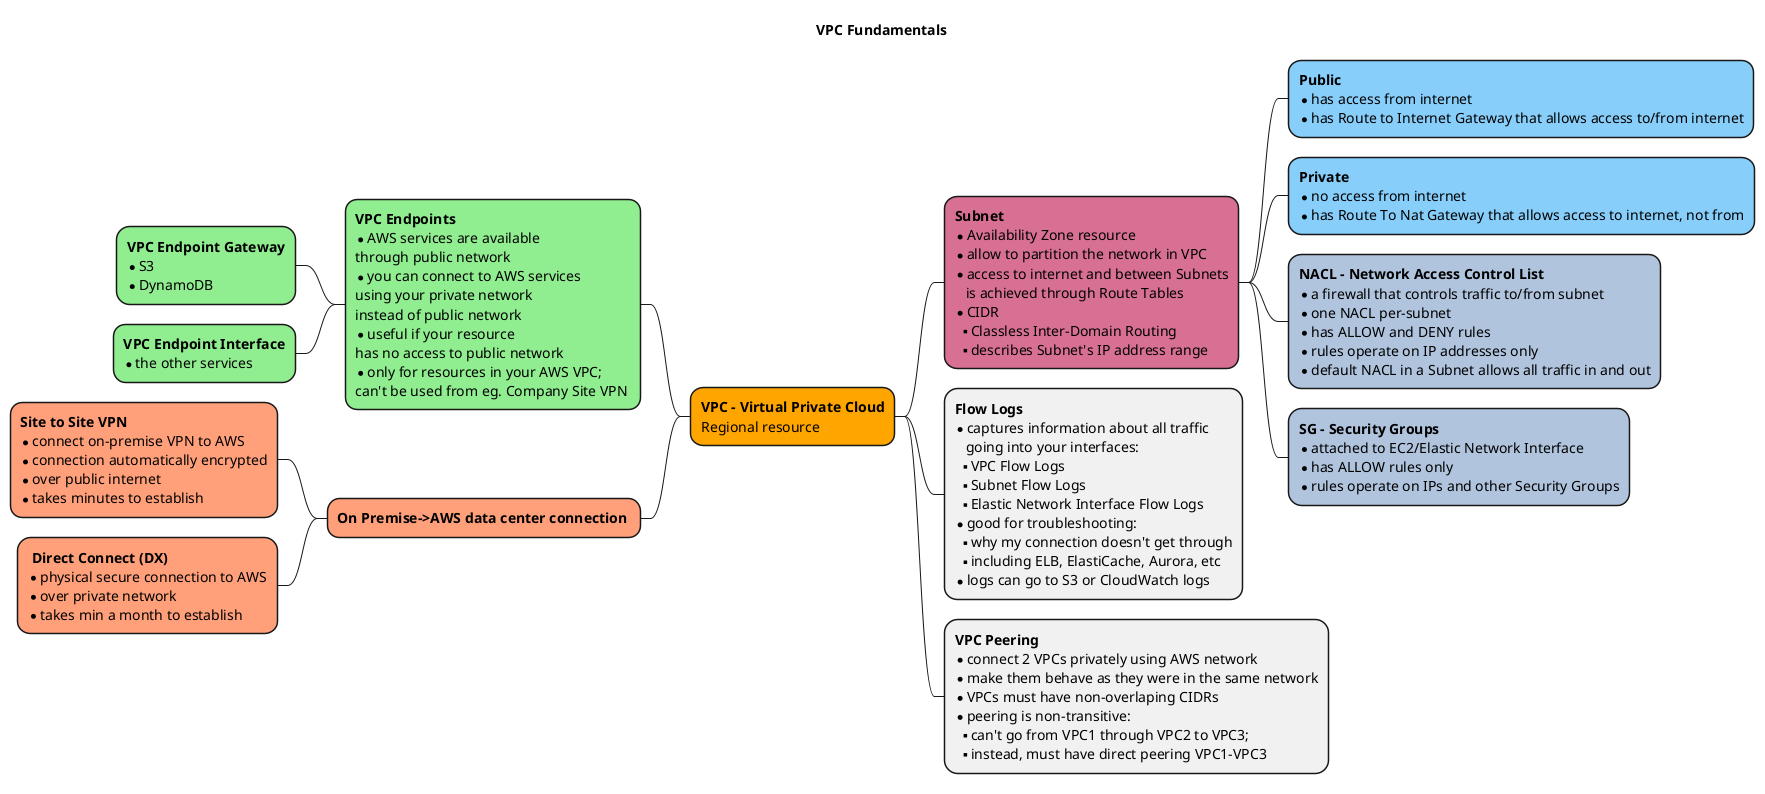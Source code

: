 @startmindmap mindmap

title VPC Fundamentals

<style>
mindmapDiagram {
  .connection {
    BackgroundColor lightsalmon
  }
  .access {
    BackgroundColor LightSteelBlue
  }
  .orange {
    BackgroundColor orange
  }
  .type {
    BackgroundColor LightSkyBlue
  }
  .subnet {
    BackgroundColor PaleVioletRed
  }
  .record {
    BackgroundColor violet
  }
  .endpoint {
    BackgroundColor LightGreen
  }
}
</style>


*[#Orange] <b>VPC - Virtual Private Cloud\nRegional resource
 * <b>Subnet\n*Availability Zone resource\n*allow to partition the network in VPC\n*access to internet and between Subnets\n   is achieved through Route Tables\n*CIDR\n**Classless Inter-Domain Routing\n**describes Subnet's IP address range <<subnet>>
  * <b>Public\n*has access from internet\n*has Route to Internet Gateway that allows access to/from internet <<type>>
  * <b>Private\n*no access from internet\n*has Route To Nat Gateway that allows access to internet, not from  <<type>>
  * <b>NACL - Network Access Control List\n*a firewall that controls traffic to/from subnet\n*one NACL per-subnet\n*has ALLOW and DENY rules\n*rules operate on IP addresses only\n*default NACL in a Subnet allows all traffic in and out <<access>>
  * <b>SG - Security Groups\n*attached to EC2/Elastic Network Interface\n*has ALLOW rules only\n*rules operate on IPs and other Security Groups <<access>>
 * <b>Flow Logs\n*captures information about all traffic\n   going into your interfaces:\n**VPC Flow Logs\n**Subnet Flow Logs\n**Elastic Network Interface Flow Logs\n*good for troubleshooting:\n**why my connection doesn't get through\n**including ELB, ElastiCache, Aurora, etc\n*logs can go to S3 or CloudWatch logs
 * <b>VPC Peering\n*connect 2 VPCs privately using AWS network\n*make them behave as they were in the same network\n*VPCs must have non-overlaping CIDRs\n*peering is non-transitive:\n**can't go from VPC1 through VPC2 to VPC3;\n**instead, must have direct peering VPC1-VPC3
left side
 * <b>VPC Endpoints\n*AWS services are available\nthrough public network\n*you can connect to AWS services\nusing your private network\ninstead of public network\n*useful if your resource \nhas no access to public network\n*only for resources in your AWS VPC;\ncan't be used from eg. Company Site VPN <<endpoint>>
  * <b>VPC Endpoint Gateway\n*S3\n*DynamoDB <<endpoint>>
  * <b>VPC Endpoint Interface\n*the other services <<endpoint>>
 * <b>On Premise->AWS data center connection <<connection>>
  * <b>Site to Site VPN\n*connect on-premise VPN to AWS\n*connection automatically encrypted\n*over public internet\n*takes minutes to establish <<connection>>
  * <b> Direct Connect (DX)\n*physical secure connection to AWS\n*over private network\n*takes min a month to establish <<connection>>
@endmindmap
